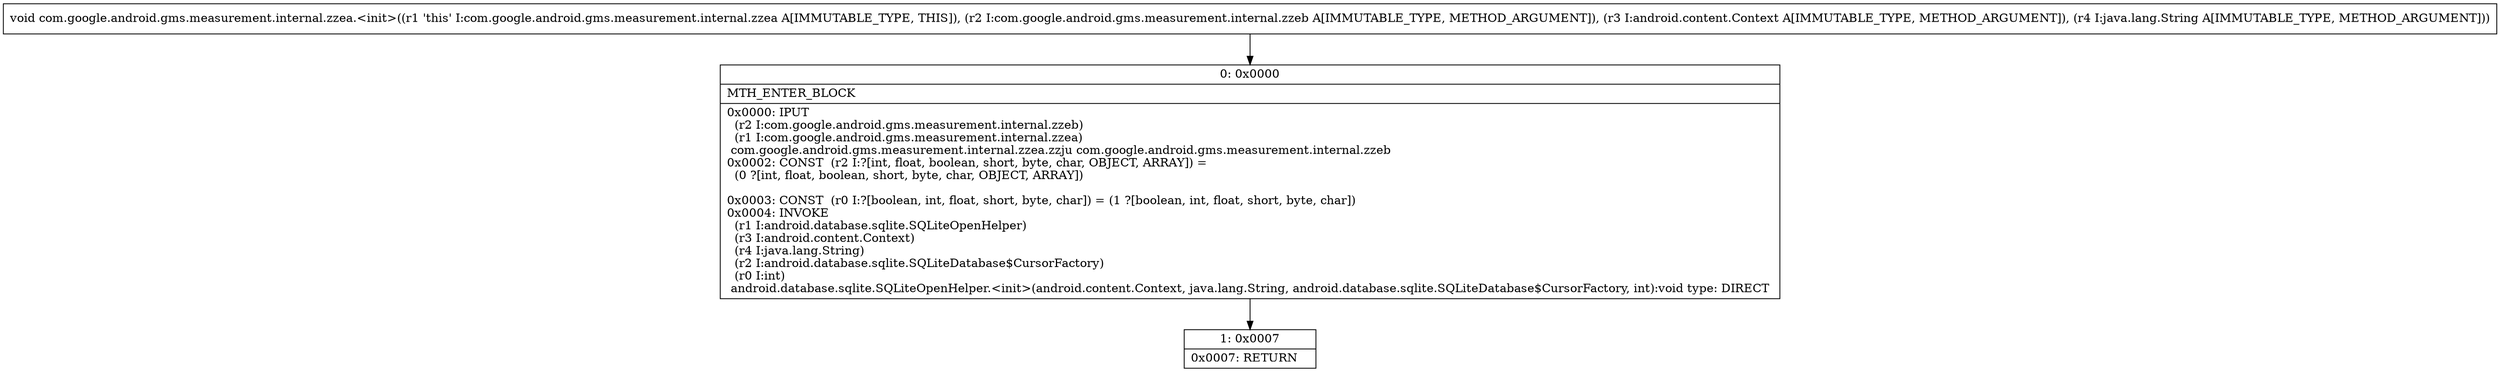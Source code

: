digraph "CFG forcom.google.android.gms.measurement.internal.zzea.\<init\>(Lcom\/google\/android\/gms\/measurement\/internal\/zzeb;Landroid\/content\/Context;Ljava\/lang\/String;)V" {
Node_0 [shape=record,label="{0\:\ 0x0000|MTH_ENTER_BLOCK\l|0x0000: IPUT  \l  (r2 I:com.google.android.gms.measurement.internal.zzeb)\l  (r1 I:com.google.android.gms.measurement.internal.zzea)\l com.google.android.gms.measurement.internal.zzea.zzju com.google.android.gms.measurement.internal.zzeb \l0x0002: CONST  (r2 I:?[int, float, boolean, short, byte, char, OBJECT, ARRAY]) = \l  (0 ?[int, float, boolean, short, byte, char, OBJECT, ARRAY])\l \l0x0003: CONST  (r0 I:?[boolean, int, float, short, byte, char]) = (1 ?[boolean, int, float, short, byte, char]) \l0x0004: INVOKE  \l  (r1 I:android.database.sqlite.SQLiteOpenHelper)\l  (r3 I:android.content.Context)\l  (r4 I:java.lang.String)\l  (r2 I:android.database.sqlite.SQLiteDatabase$CursorFactory)\l  (r0 I:int)\l android.database.sqlite.SQLiteOpenHelper.\<init\>(android.content.Context, java.lang.String, android.database.sqlite.SQLiteDatabase$CursorFactory, int):void type: DIRECT \l}"];
Node_1 [shape=record,label="{1\:\ 0x0007|0x0007: RETURN   \l}"];
MethodNode[shape=record,label="{void com.google.android.gms.measurement.internal.zzea.\<init\>((r1 'this' I:com.google.android.gms.measurement.internal.zzea A[IMMUTABLE_TYPE, THIS]), (r2 I:com.google.android.gms.measurement.internal.zzeb A[IMMUTABLE_TYPE, METHOD_ARGUMENT]), (r3 I:android.content.Context A[IMMUTABLE_TYPE, METHOD_ARGUMENT]), (r4 I:java.lang.String A[IMMUTABLE_TYPE, METHOD_ARGUMENT])) }"];
MethodNode -> Node_0;
Node_0 -> Node_1;
}

